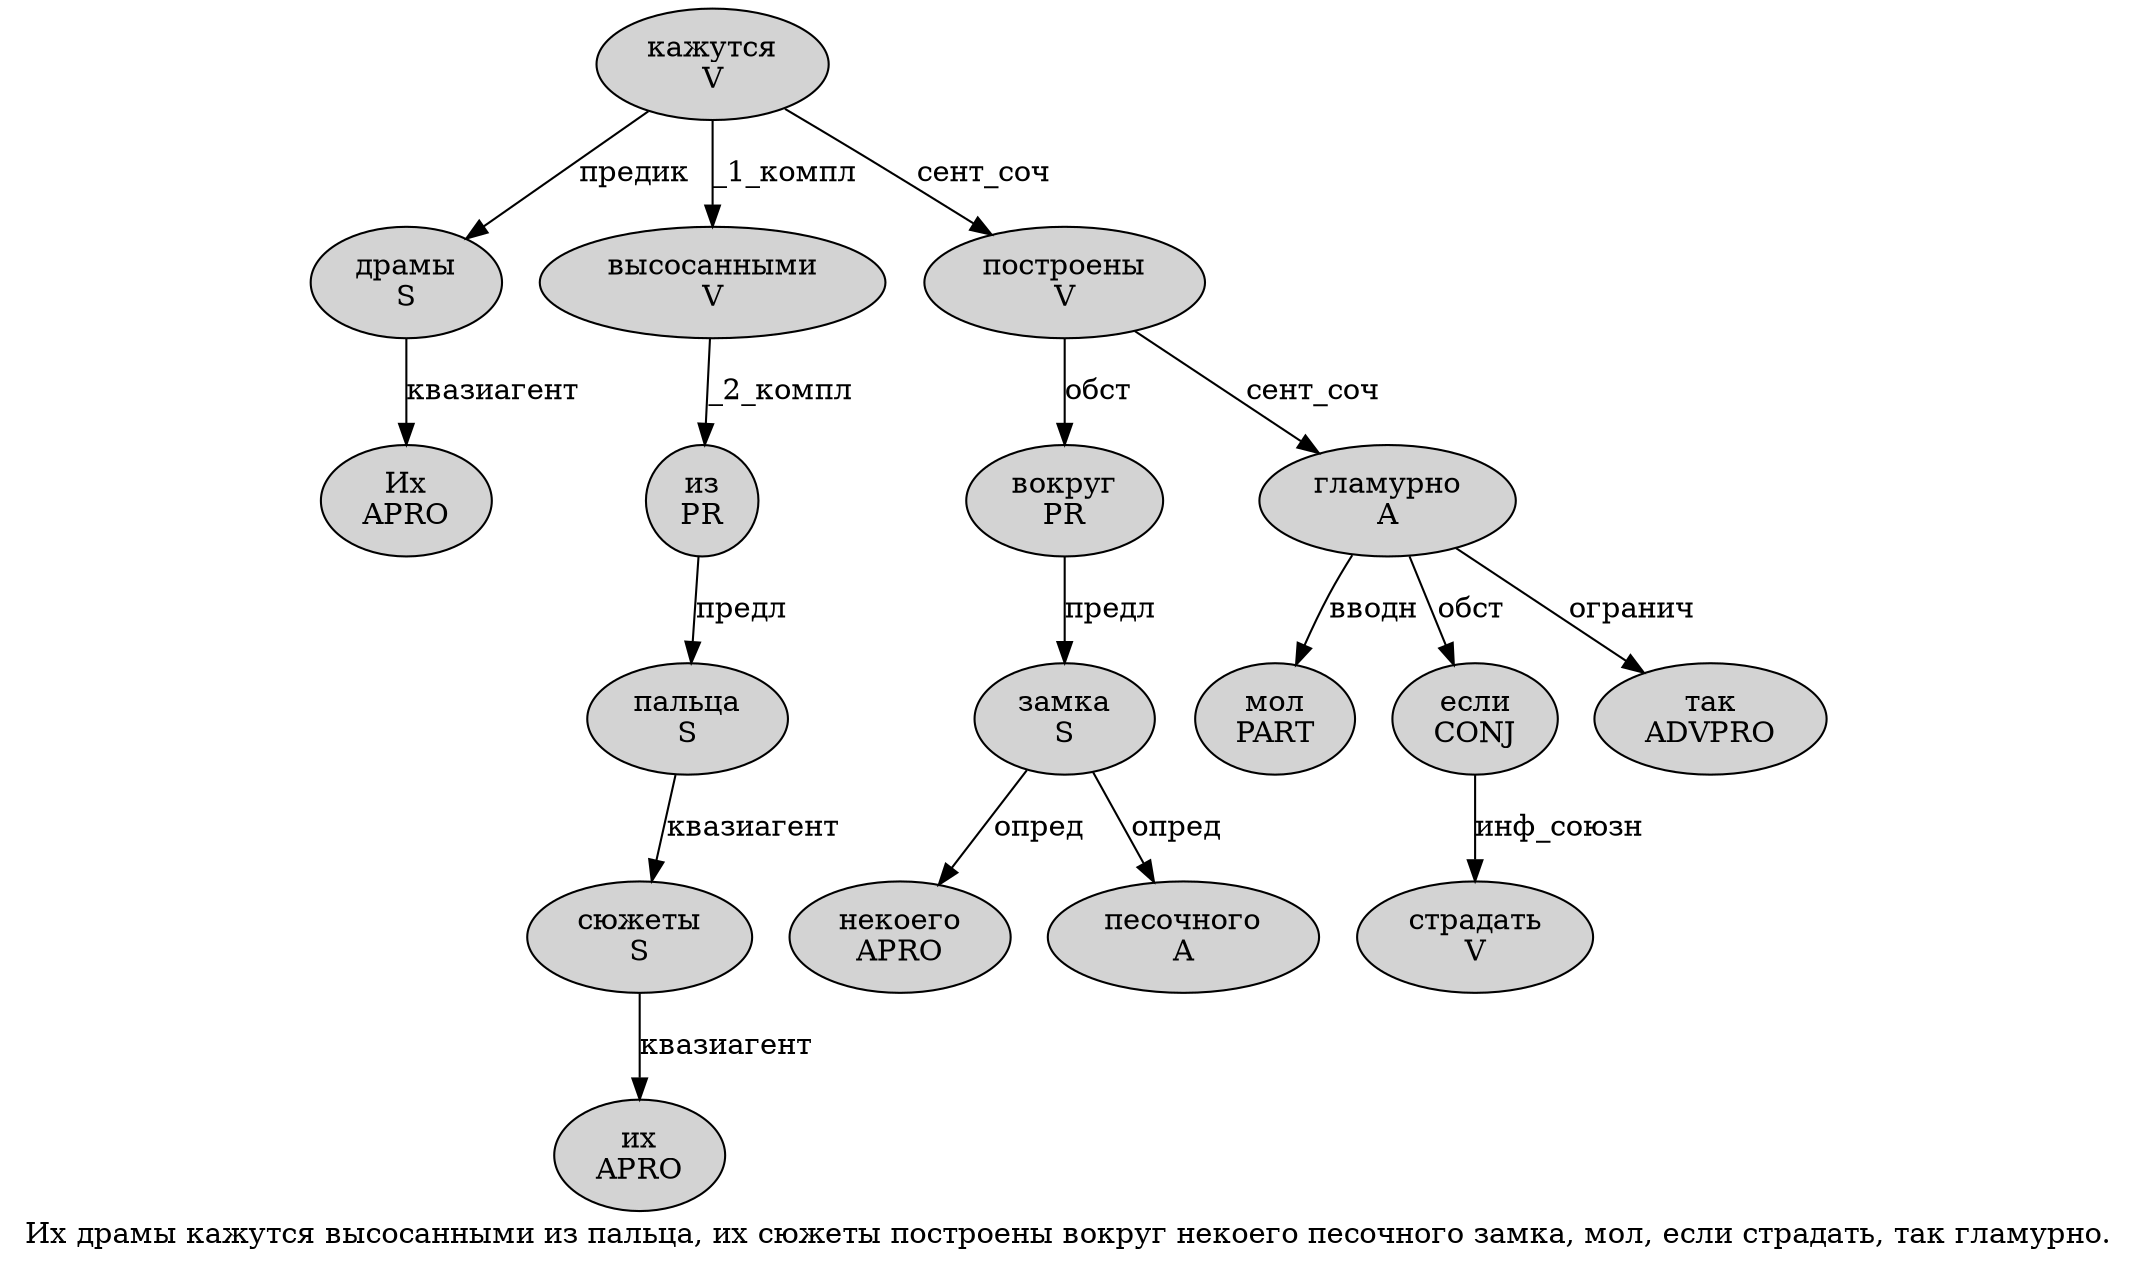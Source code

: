 digraph SENTENCE_4041 {
	graph [label="Их драмы кажутся высосанными из пальца, их сюжеты построены вокруг некоего песочного замка, мол, если страдать, так гламурно."]
	node [style=filled]
		0 [label="Их
APRO" color="" fillcolor=lightgray penwidth=1 shape=ellipse]
		1 [label="драмы
S" color="" fillcolor=lightgray penwidth=1 shape=ellipse]
		2 [label="кажутся
V" color="" fillcolor=lightgray penwidth=1 shape=ellipse]
		3 [label="высосанными
V" color="" fillcolor=lightgray penwidth=1 shape=ellipse]
		4 [label="из
PR" color="" fillcolor=lightgray penwidth=1 shape=ellipse]
		5 [label="пальца
S" color="" fillcolor=lightgray penwidth=1 shape=ellipse]
		7 [label="их
APRO" color="" fillcolor=lightgray penwidth=1 shape=ellipse]
		8 [label="сюжеты
S" color="" fillcolor=lightgray penwidth=1 shape=ellipse]
		9 [label="построены
V" color="" fillcolor=lightgray penwidth=1 shape=ellipse]
		10 [label="вокруг
PR" color="" fillcolor=lightgray penwidth=1 shape=ellipse]
		11 [label="некоего
APRO" color="" fillcolor=lightgray penwidth=1 shape=ellipse]
		12 [label="песочного
A" color="" fillcolor=lightgray penwidth=1 shape=ellipse]
		13 [label="замка
S" color="" fillcolor=lightgray penwidth=1 shape=ellipse]
		15 [label="мол
PART" color="" fillcolor=lightgray penwidth=1 shape=ellipse]
		17 [label="если
CONJ" color="" fillcolor=lightgray penwidth=1 shape=ellipse]
		18 [label="страдать
V" color="" fillcolor=lightgray penwidth=1 shape=ellipse]
		20 [label="так
ADVPRO" color="" fillcolor=lightgray penwidth=1 shape=ellipse]
		21 [label="гламурно
A" color="" fillcolor=lightgray penwidth=1 shape=ellipse]
			3 -> 4 [label="_2_компл"]
			21 -> 15 [label="вводн"]
			21 -> 17 [label="обст"]
			21 -> 20 [label="огранич"]
			10 -> 13 [label="предл"]
			9 -> 10 [label="обст"]
			9 -> 21 [label="сент_соч"]
			13 -> 11 [label="опред"]
			13 -> 12 [label="опред"]
			2 -> 1 [label="предик"]
			2 -> 3 [label="_1_компл"]
			2 -> 9 [label="сент_соч"]
			1 -> 0 [label="квазиагент"]
			17 -> 18 [label="инф_союзн"]
			8 -> 7 [label="квазиагент"]
			4 -> 5 [label="предл"]
			5 -> 8 [label="квазиагент"]
}